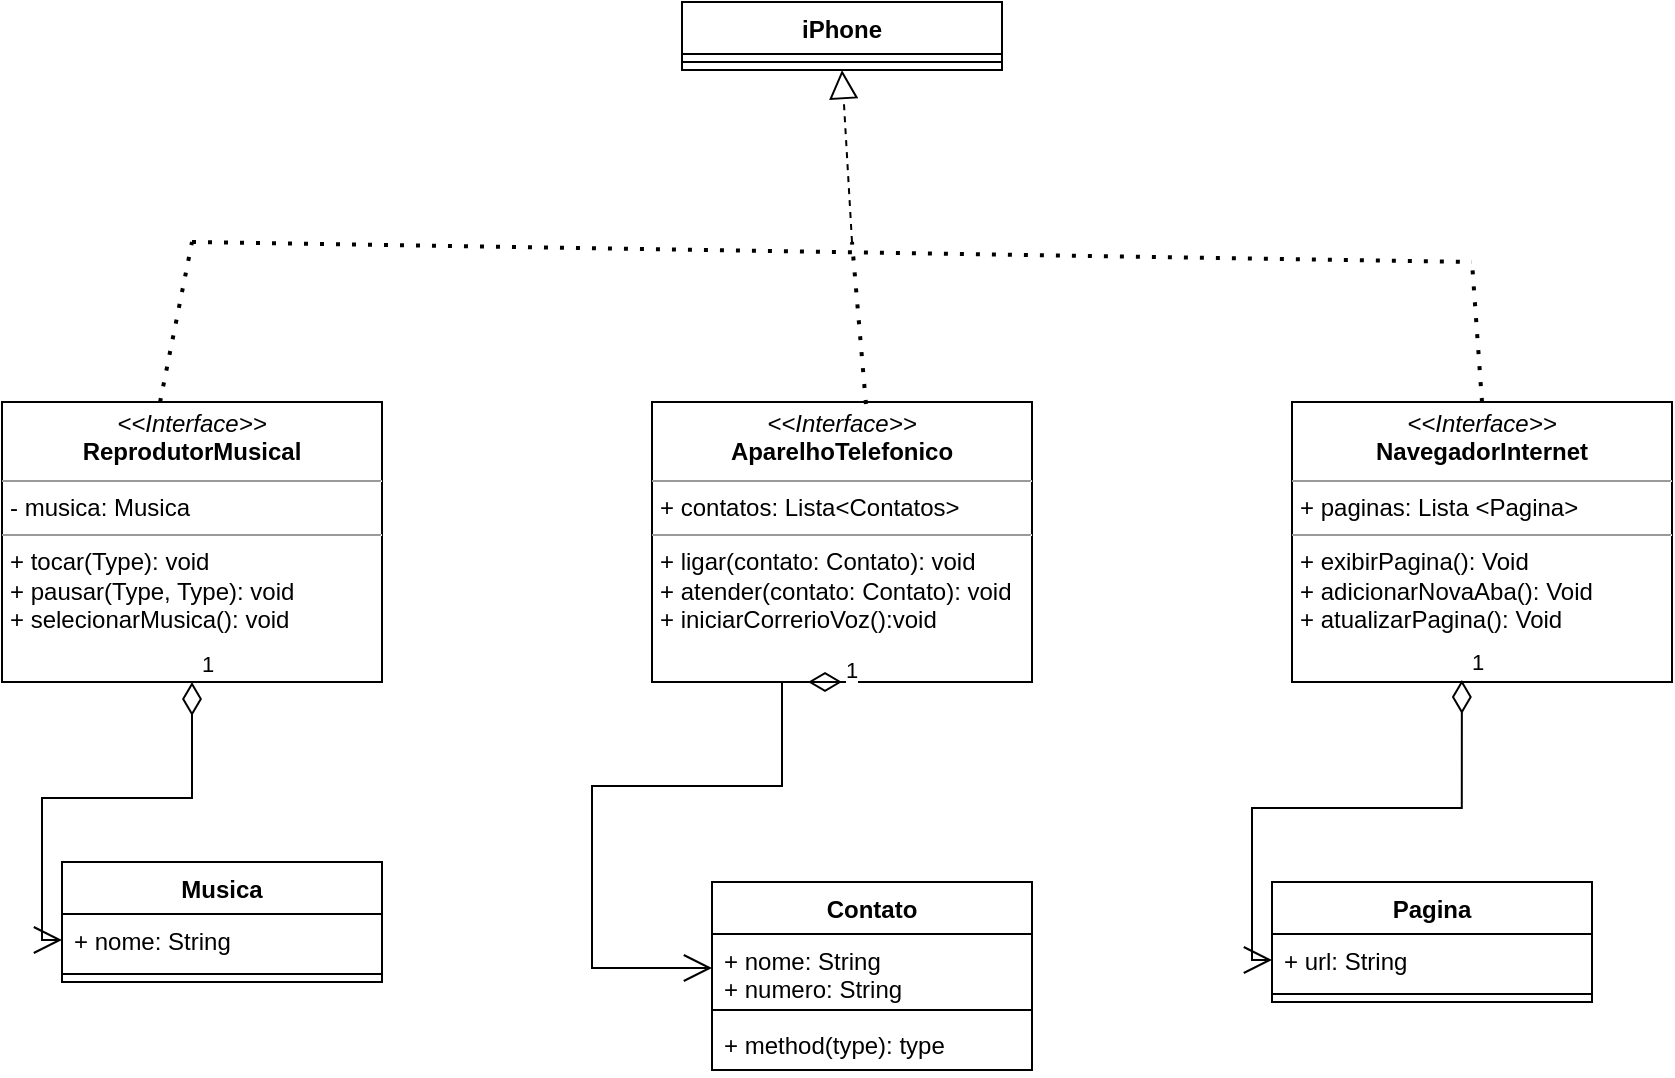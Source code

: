 <mxfile version="21.7.4" type="github">
  <diagram id="C5RBs43oDa-KdzZeNtuy" name="Page-1">
    <mxGraphModel dx="1444" dy="2036" grid="1" gridSize="10" guides="1" tooltips="1" connect="1" arrows="1" fold="1" page="1" pageScale="1" pageWidth="827" pageHeight="1169" math="0" shadow="0">
      <root>
        <mxCell id="WIyWlLk6GJQsqaUBKTNV-0" />
        <mxCell id="WIyWlLk6GJQsqaUBKTNV-1" parent="WIyWlLk6GJQsqaUBKTNV-0" />
        <mxCell id="_orh15pKSghRNKaacK83-1" value="&lt;p style=&quot;margin:0px;margin-top:4px;text-align:center;&quot;&gt;&lt;i&gt;&amp;lt;&amp;lt;Interface&amp;gt;&amp;gt;&lt;/i&gt;&lt;br&gt;&lt;b&gt;ReprodutorMusical&lt;/b&gt;&lt;/p&gt;&lt;hr size=&quot;1&quot;&gt;&lt;p style=&quot;margin:0px;margin-left:4px;&quot;&gt;- musica: Musica&lt;br&gt;&lt;/p&gt;&lt;hr size=&quot;1&quot;&gt;&lt;p style=&quot;margin:0px;margin-left:4px;&quot;&gt;+ tocar(Type): void&lt;br&gt;+ pausar(Type, Type): void&lt;/p&gt;&lt;p style=&quot;margin:0px;margin-left:4px;&quot;&gt;+ selecionarMusica(): void&lt;br&gt;&lt;/p&gt;" style="verticalAlign=top;align=left;overflow=fill;fontSize=12;fontFamily=Helvetica;html=1;whiteSpace=wrap;" vertex="1" parent="WIyWlLk6GJQsqaUBKTNV-1">
          <mxGeometry x="205" y="120" width="190" height="140" as="geometry" />
        </mxCell>
        <mxCell id="_orh15pKSghRNKaacK83-2" value="Musica" style="swimlane;fontStyle=1;align=center;verticalAlign=top;childLayout=stackLayout;horizontal=1;startSize=26;horizontalStack=0;resizeParent=1;resizeParentMax=0;resizeLast=0;collapsible=1;marginBottom=0;whiteSpace=wrap;html=1;" vertex="1" parent="WIyWlLk6GJQsqaUBKTNV-1">
          <mxGeometry x="235" y="350" width="160" height="60" as="geometry" />
        </mxCell>
        <mxCell id="_orh15pKSghRNKaacK83-3" value="+ nome: String" style="text;strokeColor=none;fillColor=none;align=left;verticalAlign=top;spacingLeft=4;spacingRight=4;overflow=hidden;rotatable=0;points=[[0,0.5],[1,0.5]];portConstraint=eastwest;whiteSpace=wrap;html=1;" vertex="1" parent="_orh15pKSghRNKaacK83-2">
          <mxGeometry y="26" width="160" height="26" as="geometry" />
        </mxCell>
        <mxCell id="_orh15pKSghRNKaacK83-4" value="" style="line;strokeWidth=1;fillColor=none;align=left;verticalAlign=middle;spacingTop=-1;spacingLeft=3;spacingRight=3;rotatable=0;labelPosition=right;points=[];portConstraint=eastwest;strokeColor=inherit;" vertex="1" parent="_orh15pKSghRNKaacK83-2">
          <mxGeometry y="52" width="160" height="8" as="geometry" />
        </mxCell>
        <mxCell id="_orh15pKSghRNKaacK83-6" value="1" style="endArrow=open;html=1;endSize=12;startArrow=diamondThin;startSize=14;startFill=0;edgeStyle=orthogonalEdgeStyle;align=left;verticalAlign=bottom;rounded=0;entryX=0;entryY=0.5;entryDx=0;entryDy=0;" edge="1" parent="WIyWlLk6GJQsqaUBKTNV-1" source="_orh15pKSghRNKaacK83-1" target="_orh15pKSghRNKaacK83-3">
          <mxGeometry x="-1" y="3" relative="1" as="geometry">
            <mxPoint x="130.95" y="60.04" as="sourcePoint" />
            <mxPoint x="173.04" y="211.998" as="targetPoint" />
          </mxGeometry>
        </mxCell>
        <mxCell id="_orh15pKSghRNKaacK83-8" value="&lt;p style=&quot;margin:0px;margin-top:4px;text-align:center;&quot;&gt;&lt;i&gt;&amp;lt;&amp;lt;Interface&amp;gt;&amp;gt;&lt;/i&gt;&lt;br&gt;&lt;b&gt;AparelhoTelefonico&lt;/b&gt;&lt;br&gt;&lt;/p&gt;&lt;hr size=&quot;1&quot;&gt;&lt;p style=&quot;margin:0px;margin-left:4px;&quot;&gt;+ contatos: Lista&amp;lt;Contatos&amp;gt;&lt;br&gt;&lt;/p&gt;&lt;hr size=&quot;1&quot;&gt;&lt;p style=&quot;margin:0px;margin-left:4px;&quot;&gt;+ ligar(contato: Contato): void&lt;br&gt;+ atender(contato: Contato): void&lt;/p&gt;&lt;p style=&quot;margin:0px;margin-left:4px;&quot;&gt;+ iniciarCorrerioVoz():void&lt;br&gt;&lt;/p&gt;" style="verticalAlign=top;align=left;overflow=fill;fontSize=12;fontFamily=Helvetica;html=1;whiteSpace=wrap;" vertex="1" parent="WIyWlLk6GJQsqaUBKTNV-1">
          <mxGeometry x="530" y="120" width="190" height="140" as="geometry" />
        </mxCell>
        <mxCell id="_orh15pKSghRNKaacK83-9" value="Contato" style="swimlane;fontStyle=1;align=center;verticalAlign=top;childLayout=stackLayout;horizontal=1;startSize=26;horizontalStack=0;resizeParent=1;resizeParentMax=0;resizeLast=0;collapsible=1;marginBottom=0;whiteSpace=wrap;html=1;" vertex="1" parent="WIyWlLk6GJQsqaUBKTNV-1">
          <mxGeometry x="560" y="360" width="160" height="94" as="geometry" />
        </mxCell>
        <mxCell id="_orh15pKSghRNKaacK83-10" value="+ nome: String&lt;br&gt;+ numero: String" style="text;strokeColor=none;fillColor=none;align=left;verticalAlign=top;spacingLeft=4;spacingRight=4;overflow=hidden;rotatable=0;points=[[0,0.5],[1,0.5]];portConstraint=eastwest;whiteSpace=wrap;html=1;" vertex="1" parent="_orh15pKSghRNKaacK83-9">
          <mxGeometry y="26" width="160" height="34" as="geometry" />
        </mxCell>
        <mxCell id="_orh15pKSghRNKaacK83-11" value="" style="line;strokeWidth=1;fillColor=none;align=left;verticalAlign=middle;spacingTop=-1;spacingLeft=3;spacingRight=3;rotatable=0;labelPosition=right;points=[];portConstraint=eastwest;strokeColor=inherit;" vertex="1" parent="_orh15pKSghRNKaacK83-9">
          <mxGeometry y="60" width="160" height="8" as="geometry" />
        </mxCell>
        <mxCell id="_orh15pKSghRNKaacK83-12" value="+ method(type): type" style="text;strokeColor=none;fillColor=none;align=left;verticalAlign=top;spacingLeft=4;spacingRight=4;overflow=hidden;rotatable=0;points=[[0,0.5],[1,0.5]];portConstraint=eastwest;whiteSpace=wrap;html=1;" vertex="1" parent="_orh15pKSghRNKaacK83-9">
          <mxGeometry y="68" width="160" height="26" as="geometry" />
        </mxCell>
        <mxCell id="_orh15pKSghRNKaacK83-13" value="1" style="endArrow=open;html=1;endSize=12;startArrow=diamondThin;startSize=14;startFill=0;edgeStyle=orthogonalEdgeStyle;align=left;verticalAlign=bottom;rounded=0;exitX=0.5;exitY=1;exitDx=0;exitDy=0;entryX=0;entryY=0.5;entryDx=0;entryDy=0;" edge="1" parent="WIyWlLk6GJQsqaUBKTNV-1" source="_orh15pKSghRNKaacK83-8" target="_orh15pKSghRNKaacK83-10">
          <mxGeometry x="-1" y="3" relative="1" as="geometry">
            <mxPoint x="430" y="240" as="sourcePoint" />
            <mxPoint x="380" y="500" as="targetPoint" />
            <Array as="points">
              <mxPoint x="595" y="312" />
              <mxPoint x="500" y="312" />
              <mxPoint x="500" y="403" />
            </Array>
          </mxGeometry>
        </mxCell>
        <mxCell id="_orh15pKSghRNKaacK83-14" value="&lt;p style=&quot;margin:0px;margin-top:4px;text-align:center;&quot;&gt;&lt;i&gt;&amp;lt;&amp;lt;Interface&amp;gt;&amp;gt;&lt;/i&gt;&lt;br&gt;&lt;b&gt;NavegadorInternet&lt;/b&gt;&lt;br&gt;&lt;/p&gt;&lt;hr size=&quot;1&quot;&gt;&lt;p style=&quot;margin:0px;margin-left:4px;&quot;&gt;+ paginas: Lista &amp;lt;Pagina&amp;gt;&lt;/p&gt;&lt;hr size=&quot;1&quot;&gt;&lt;p style=&quot;margin:0px;margin-left:4px;&quot;&gt;+ exibirPagina(): Void&lt;br&gt;+ adicionarNovaAba(): Void&lt;br&gt;&lt;/p&gt;&lt;p style=&quot;margin:0px;margin-left:4px;&quot;&gt;+ atualizarPagina(): Void&lt;br&gt;&lt;/p&gt;" style="verticalAlign=top;align=left;overflow=fill;fontSize=12;fontFamily=Helvetica;html=1;whiteSpace=wrap;" vertex="1" parent="WIyWlLk6GJQsqaUBKTNV-1">
          <mxGeometry x="850" y="120" width="190" height="140" as="geometry" />
        </mxCell>
        <mxCell id="_orh15pKSghRNKaacK83-15" value="Pagina" style="swimlane;fontStyle=1;align=center;verticalAlign=top;childLayout=stackLayout;horizontal=1;startSize=26;horizontalStack=0;resizeParent=1;resizeParentMax=0;resizeLast=0;collapsible=1;marginBottom=0;whiteSpace=wrap;html=1;" vertex="1" parent="WIyWlLk6GJQsqaUBKTNV-1">
          <mxGeometry x="840" y="360" width="160" height="60" as="geometry" />
        </mxCell>
        <mxCell id="_orh15pKSghRNKaacK83-16" value="+ url: String" style="text;strokeColor=none;fillColor=none;align=left;verticalAlign=top;spacingLeft=4;spacingRight=4;overflow=hidden;rotatable=0;points=[[0,0.5],[1,0.5]];portConstraint=eastwest;whiteSpace=wrap;html=1;" vertex="1" parent="_orh15pKSghRNKaacK83-15">
          <mxGeometry y="26" width="160" height="26" as="geometry" />
        </mxCell>
        <mxCell id="_orh15pKSghRNKaacK83-17" value="" style="line;strokeWidth=1;fillColor=none;align=left;verticalAlign=middle;spacingTop=-1;spacingLeft=3;spacingRight=3;rotatable=0;labelPosition=right;points=[];portConstraint=eastwest;strokeColor=inherit;" vertex="1" parent="_orh15pKSghRNKaacK83-15">
          <mxGeometry y="52" width="160" height="8" as="geometry" />
        </mxCell>
        <mxCell id="_orh15pKSghRNKaacK83-19" value="1" style="endArrow=open;html=1;endSize=12;startArrow=diamondThin;startSize=14;startFill=0;edgeStyle=orthogonalEdgeStyle;align=left;verticalAlign=bottom;rounded=0;entryX=0;entryY=0.5;entryDx=0;entryDy=0;exitX=0.447;exitY=0.993;exitDx=0;exitDy=0;exitPerimeter=0;" edge="1" parent="WIyWlLk6GJQsqaUBKTNV-1" source="_orh15pKSghRNKaacK83-14" target="_orh15pKSghRNKaacK83-16">
          <mxGeometry x="-1" y="3" relative="1" as="geometry">
            <mxPoint x="940" y="300" as="sourcePoint" />
            <mxPoint x="960" y="250" as="targetPoint" />
          </mxGeometry>
        </mxCell>
        <mxCell id="_orh15pKSghRNKaacK83-20" value="iPhone" style="swimlane;fontStyle=1;align=center;verticalAlign=top;childLayout=stackLayout;horizontal=1;startSize=26;horizontalStack=0;resizeParent=1;resizeParentMax=0;resizeLast=0;collapsible=1;marginBottom=0;whiteSpace=wrap;html=1;" vertex="1" parent="WIyWlLk6GJQsqaUBKTNV-1">
          <mxGeometry x="545" y="-80" width="160" height="34" as="geometry" />
        </mxCell>
        <mxCell id="_orh15pKSghRNKaacK83-22" value="" style="line;strokeWidth=1;fillColor=none;align=left;verticalAlign=middle;spacingTop=-1;spacingLeft=3;spacingRight=3;rotatable=0;labelPosition=right;points=[];portConstraint=eastwest;strokeColor=inherit;" vertex="1" parent="_orh15pKSghRNKaacK83-20">
          <mxGeometry y="26" width="160" height="8" as="geometry" />
        </mxCell>
        <mxCell id="_orh15pKSghRNKaacK83-24" value="" style="endArrow=block;dashed=1;endFill=0;endSize=12;html=1;rounded=0;entryX=0.5;entryY=1;entryDx=0;entryDy=0;" edge="1" parent="WIyWlLk6GJQsqaUBKTNV-1" target="_orh15pKSghRNKaacK83-20">
          <mxGeometry width="160" relative="1" as="geometry">
            <mxPoint x="630" y="40" as="sourcePoint" />
            <mxPoint x="610" y="10" as="targetPoint" />
          </mxGeometry>
        </mxCell>
        <mxCell id="_orh15pKSghRNKaacK83-26" value="" style="endArrow=none;dashed=1;html=1;dashPattern=1 3;strokeWidth=2;rounded=0;exitX=0.416;exitY=0;exitDx=0;exitDy=0;exitPerimeter=0;" edge="1" parent="WIyWlLk6GJQsqaUBKTNV-1" source="_orh15pKSghRNKaacK83-1">
          <mxGeometry width="50" height="50" relative="1" as="geometry">
            <mxPoint x="280" y="90" as="sourcePoint" />
            <mxPoint x="300" y="40" as="targetPoint" />
          </mxGeometry>
        </mxCell>
        <mxCell id="_orh15pKSghRNKaacK83-27" value="" style="endArrow=none;dashed=1;html=1;dashPattern=1 3;strokeWidth=2;rounded=0;exitX=0.563;exitY=0.007;exitDx=0;exitDy=0;exitPerimeter=0;" edge="1" parent="WIyWlLk6GJQsqaUBKTNV-1" source="_orh15pKSghRNKaacK83-8">
          <mxGeometry width="50" height="50" relative="1" as="geometry">
            <mxPoint x="617" y="120" as="sourcePoint" />
            <mxPoint x="630" y="40" as="targetPoint" />
          </mxGeometry>
        </mxCell>
        <mxCell id="_orh15pKSghRNKaacK83-28" value="" style="endArrow=none;dashed=1;html=1;dashPattern=1 3;strokeWidth=2;rounded=0;exitX=0.5;exitY=0;exitDx=0;exitDy=0;" edge="1" parent="WIyWlLk6GJQsqaUBKTNV-1" source="_orh15pKSghRNKaacK83-14">
          <mxGeometry width="50" height="50" relative="1" as="geometry">
            <mxPoint x="940" y="110" as="sourcePoint" />
            <mxPoint x="940" y="50" as="targetPoint" />
          </mxGeometry>
        </mxCell>
        <mxCell id="_orh15pKSghRNKaacK83-29" value="" style="endArrow=none;dashed=1;html=1;dashPattern=1 3;strokeWidth=2;rounded=0;" edge="1" parent="WIyWlLk6GJQsqaUBKTNV-1">
          <mxGeometry width="50" height="50" relative="1" as="geometry">
            <mxPoint x="300" y="40" as="sourcePoint" />
            <mxPoint x="940" y="50" as="targetPoint" />
          </mxGeometry>
        </mxCell>
      </root>
    </mxGraphModel>
  </diagram>
</mxfile>
